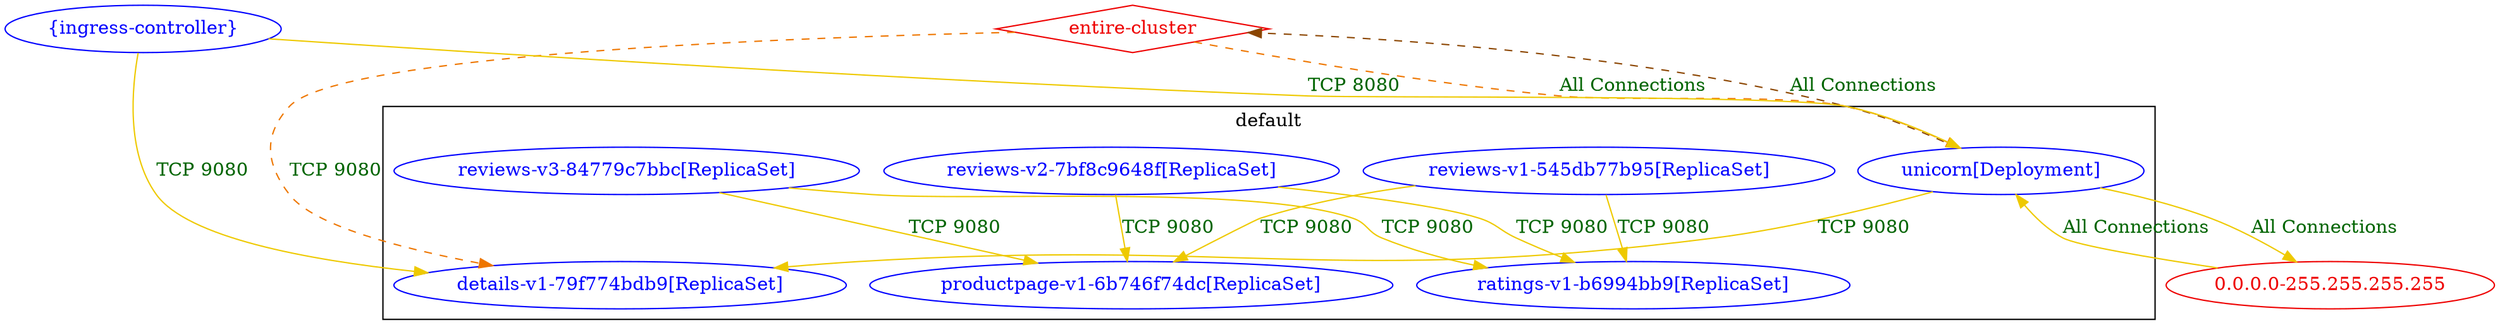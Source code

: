 digraph {
	subgraph "cluster_default" {
		color="black"
		fontcolor="black"
		"default/details-v1-79f774bdb9[ReplicaSet]" [label="details-v1-79f774bdb9[ReplicaSet]" color="blue" fontcolor="blue"]
		"default/productpage-v1-6b746f74dc[ReplicaSet]" [label="productpage-v1-6b746f74dc[ReplicaSet]" color="blue" fontcolor="blue"]
		"default/ratings-v1-b6994bb9[ReplicaSet]" [label="ratings-v1-b6994bb9[ReplicaSet]" color="blue" fontcolor="blue"]
		"default/reviews-v1-545db77b95[ReplicaSet]" [label="reviews-v1-545db77b95[ReplicaSet]" color="blue" fontcolor="blue"]
		"default/reviews-v2-7bf8c9648f[ReplicaSet]" [label="reviews-v2-7bf8c9648f[ReplicaSet]" color="blue" fontcolor="blue"]
		"default/reviews-v3-84779c7bbc[ReplicaSet]" [label="reviews-v3-84779c7bbc[ReplicaSet]" color="blue" fontcolor="blue"]
		"default/unicorn[Deployment]" [label="unicorn[Deployment]" color="blue" fontcolor="blue"]
		label="default"
	}
	"0.0.0.0-255.255.255.255" [label="0.0.0.0-255.255.255.255" color="red2" fontcolor="red2"]
	"entire-cluster" [label="entire-cluster" color="red2" fontcolor="red2" shape=diamond]
	"{ingress-controller}" [label="{ingress-controller}" color="blue" fontcolor="blue"]
	"0.0.0.0-255.255.255.255" -> "default/unicorn[Deployment]" [label="All Connections" color="gold2" fontcolor="darkgreen" weight=0.5]
	"default/reviews-v1-545db77b95[ReplicaSet]" -> "default/productpage-v1-6b746f74dc[ReplicaSet]" [label="TCP 9080" color="gold2" fontcolor="darkgreen" weight=1]
	"default/reviews-v1-545db77b95[ReplicaSet]" -> "default/ratings-v1-b6994bb9[ReplicaSet]" [label="TCP 9080" color="gold2" fontcolor="darkgreen" weight=1]
	"default/reviews-v2-7bf8c9648f[ReplicaSet]" -> "default/productpage-v1-6b746f74dc[ReplicaSet]" [label="TCP 9080" color="gold2" fontcolor="darkgreen" weight=1]
	"default/reviews-v2-7bf8c9648f[ReplicaSet]" -> "default/ratings-v1-b6994bb9[ReplicaSet]" [label="TCP 9080" color="gold2" fontcolor="darkgreen" weight=1]
	"default/reviews-v3-84779c7bbc[ReplicaSet]" -> "default/productpage-v1-6b746f74dc[ReplicaSet]" [label="TCP 9080" color="gold2" fontcolor="darkgreen" weight=1]
	"default/reviews-v3-84779c7bbc[ReplicaSet]" -> "default/ratings-v1-b6994bb9[ReplicaSet]" [label="TCP 9080" color="gold2" fontcolor="darkgreen" weight=1]
	"default/unicorn[Deployment]" -> "0.0.0.0-255.255.255.255" [label="All Connections" color="gold2" fontcolor="darkgreen" weight=1]
	"default/unicorn[Deployment]" -> "default/details-v1-79f774bdb9[ReplicaSet]" [label="TCP 9080" color="gold2" fontcolor="darkgreen" weight=1]
	"default/unicorn[Deployment]" -> "entire-cluster" [label="All Connections" color="darkorange4" fontcolor="darkgreen" weight=0.5 style=dashed]
	"entire-cluster" -> "default/details-v1-79f774bdb9[ReplicaSet]" [label="TCP 9080" color="darkorange2" fontcolor="darkgreen" weight=1 style=dashed]
	"entire-cluster" -> "default/unicorn[Deployment]" [label="All Connections" color="darkorange2" fontcolor="darkgreen" weight=1 style=dashed]
	"{ingress-controller}" -> "default/details-v1-79f774bdb9[ReplicaSet]" [label="TCP 9080" color="gold2" fontcolor="darkgreen" weight=1]
	"{ingress-controller}" -> "default/unicorn[Deployment]" [label="TCP 8080" color="gold2" fontcolor="darkgreen" weight=1]
}